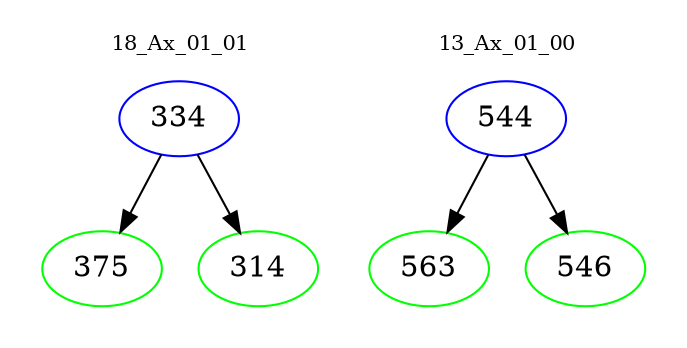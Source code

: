 digraph{
subgraph cluster_0 {
color = white
label = "18_Ax_01_01";
fontsize=10;
T0_334 [label="334", color="blue"]
T0_334 -> T0_375 [color="black"]
T0_375 [label="375", color="green"]
T0_334 -> T0_314 [color="black"]
T0_314 [label="314", color="green"]
}
subgraph cluster_1 {
color = white
label = "13_Ax_01_00";
fontsize=10;
T1_544 [label="544", color="blue"]
T1_544 -> T1_563 [color="black"]
T1_563 [label="563", color="green"]
T1_544 -> T1_546 [color="black"]
T1_546 [label="546", color="green"]
}
}
